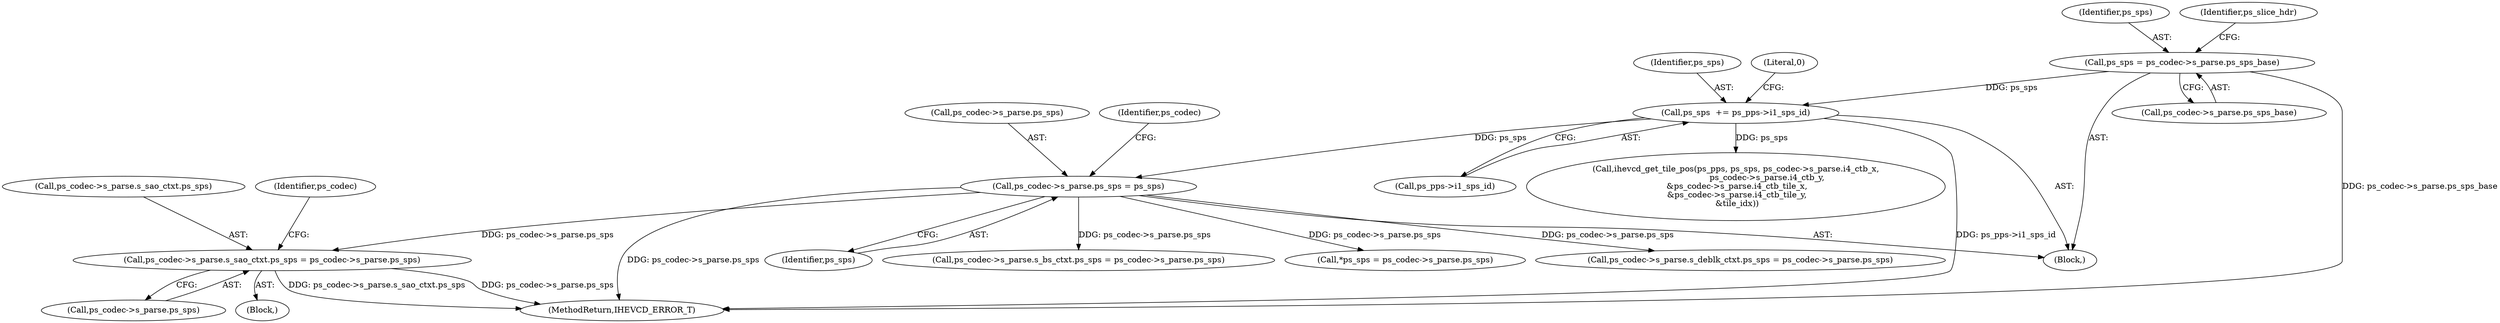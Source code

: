 digraph "0_Android_bcfc7124f6ef9f1ec128fb2e90de774a5b33d199_0@pointer" {
"1005116" [label="(Call,ps_codec->s_parse.s_sao_ctxt.ps_sps = ps_codec->s_parse.ps_sps)"];
"1000340" [label="(Call,ps_codec->s_parse.ps_sps = ps_sps)"];
"1000252" [label="(Call,ps_sps  += ps_pps->i1_sps_id)"];
"1000229" [label="(Call,ps_sps = ps_codec->s_parse.ps_sps_base)"];
"1005117" [label="(Call,ps_codec->s_parse.s_sao_ctxt.ps_sps)"];
"1000254" [label="(Call,ps_pps->i1_sps_id)"];
"1004292" [label="(Call,*ps_sps = ps_codec->s_parse.ps_sps)"];
"1000252" [label="(Call,ps_sps  += ps_pps->i1_sps_id)"];
"1005055" [label="(Call,ps_codec->s_parse.s_deblk_ctxt.ps_sps = ps_codec->s_parse.ps_sps)"];
"1000253" [label="(Identifier,ps_sps)"];
"1000354" [label="(Call,ihevcd_get_tile_pos(ps_pps, ps_sps, ps_codec->s_parse.i4_ctb_x,\n                        ps_codec->s_parse.i4_ctb_y,\n &ps_codec->s_parse.i4_ctb_tile_x,\n &ps_codec->s_parse.i4_ctb_tile_y,\n &tile_idx))"];
"1000230" [label="(Identifier,ps_sps)"];
"1005124" [label="(Call,ps_codec->s_parse.ps_sps)"];
"1000191" [label="(Block,)"];
"1000341" [label="(Call,ps_codec->s_parse.ps_sps)"];
"1000229" [label="(Call,ps_sps = ps_codec->s_parse.ps_sps_base)"];
"1000259" [label="(Literal,0)"];
"1005173" [label="(MethodReturn,IHEVCD_ERROR_T)"];
"1000231" [label="(Call,ps_codec->s_parse.ps_sps_base)"];
"1000237" [label="(Identifier,ps_slice_hdr)"];
"1000346" [label="(Identifier,ps_sps)"];
"1004881" [label="(Block,)"];
"1000350" [label="(Identifier,ps_codec)"];
"1005116" [label="(Call,ps_codec->s_parse.s_sao_ctxt.ps_sps = ps_codec->s_parse.ps_sps)"];
"1000340" [label="(Call,ps_codec->s_parse.ps_sps = ps_sps)"];
"1005133" [label="(Identifier,ps_codec)"];
"1003926" [label="(Call,ps_codec->s_parse.s_bs_ctxt.ps_sps = ps_codec->s_parse.ps_sps)"];
"1005116" -> "1004881"  [label="AST: "];
"1005116" -> "1005124"  [label="CFG: "];
"1005117" -> "1005116"  [label="AST: "];
"1005124" -> "1005116"  [label="AST: "];
"1005133" -> "1005116"  [label="CFG: "];
"1005116" -> "1005173"  [label="DDG: ps_codec->s_parse.ps_sps"];
"1005116" -> "1005173"  [label="DDG: ps_codec->s_parse.s_sao_ctxt.ps_sps"];
"1000340" -> "1005116"  [label="DDG: ps_codec->s_parse.ps_sps"];
"1000340" -> "1000191"  [label="AST: "];
"1000340" -> "1000346"  [label="CFG: "];
"1000341" -> "1000340"  [label="AST: "];
"1000346" -> "1000340"  [label="AST: "];
"1000350" -> "1000340"  [label="CFG: "];
"1000340" -> "1005173"  [label="DDG: ps_codec->s_parse.ps_sps"];
"1000252" -> "1000340"  [label="DDG: ps_sps"];
"1000340" -> "1003926"  [label="DDG: ps_codec->s_parse.ps_sps"];
"1000340" -> "1004292"  [label="DDG: ps_codec->s_parse.ps_sps"];
"1000340" -> "1005055"  [label="DDG: ps_codec->s_parse.ps_sps"];
"1000252" -> "1000191"  [label="AST: "];
"1000252" -> "1000254"  [label="CFG: "];
"1000253" -> "1000252"  [label="AST: "];
"1000254" -> "1000252"  [label="AST: "];
"1000259" -> "1000252"  [label="CFG: "];
"1000252" -> "1005173"  [label="DDG: ps_pps->i1_sps_id"];
"1000229" -> "1000252"  [label="DDG: ps_sps"];
"1000252" -> "1000354"  [label="DDG: ps_sps"];
"1000229" -> "1000191"  [label="AST: "];
"1000229" -> "1000231"  [label="CFG: "];
"1000230" -> "1000229"  [label="AST: "];
"1000231" -> "1000229"  [label="AST: "];
"1000237" -> "1000229"  [label="CFG: "];
"1000229" -> "1005173"  [label="DDG: ps_codec->s_parse.ps_sps_base"];
}

